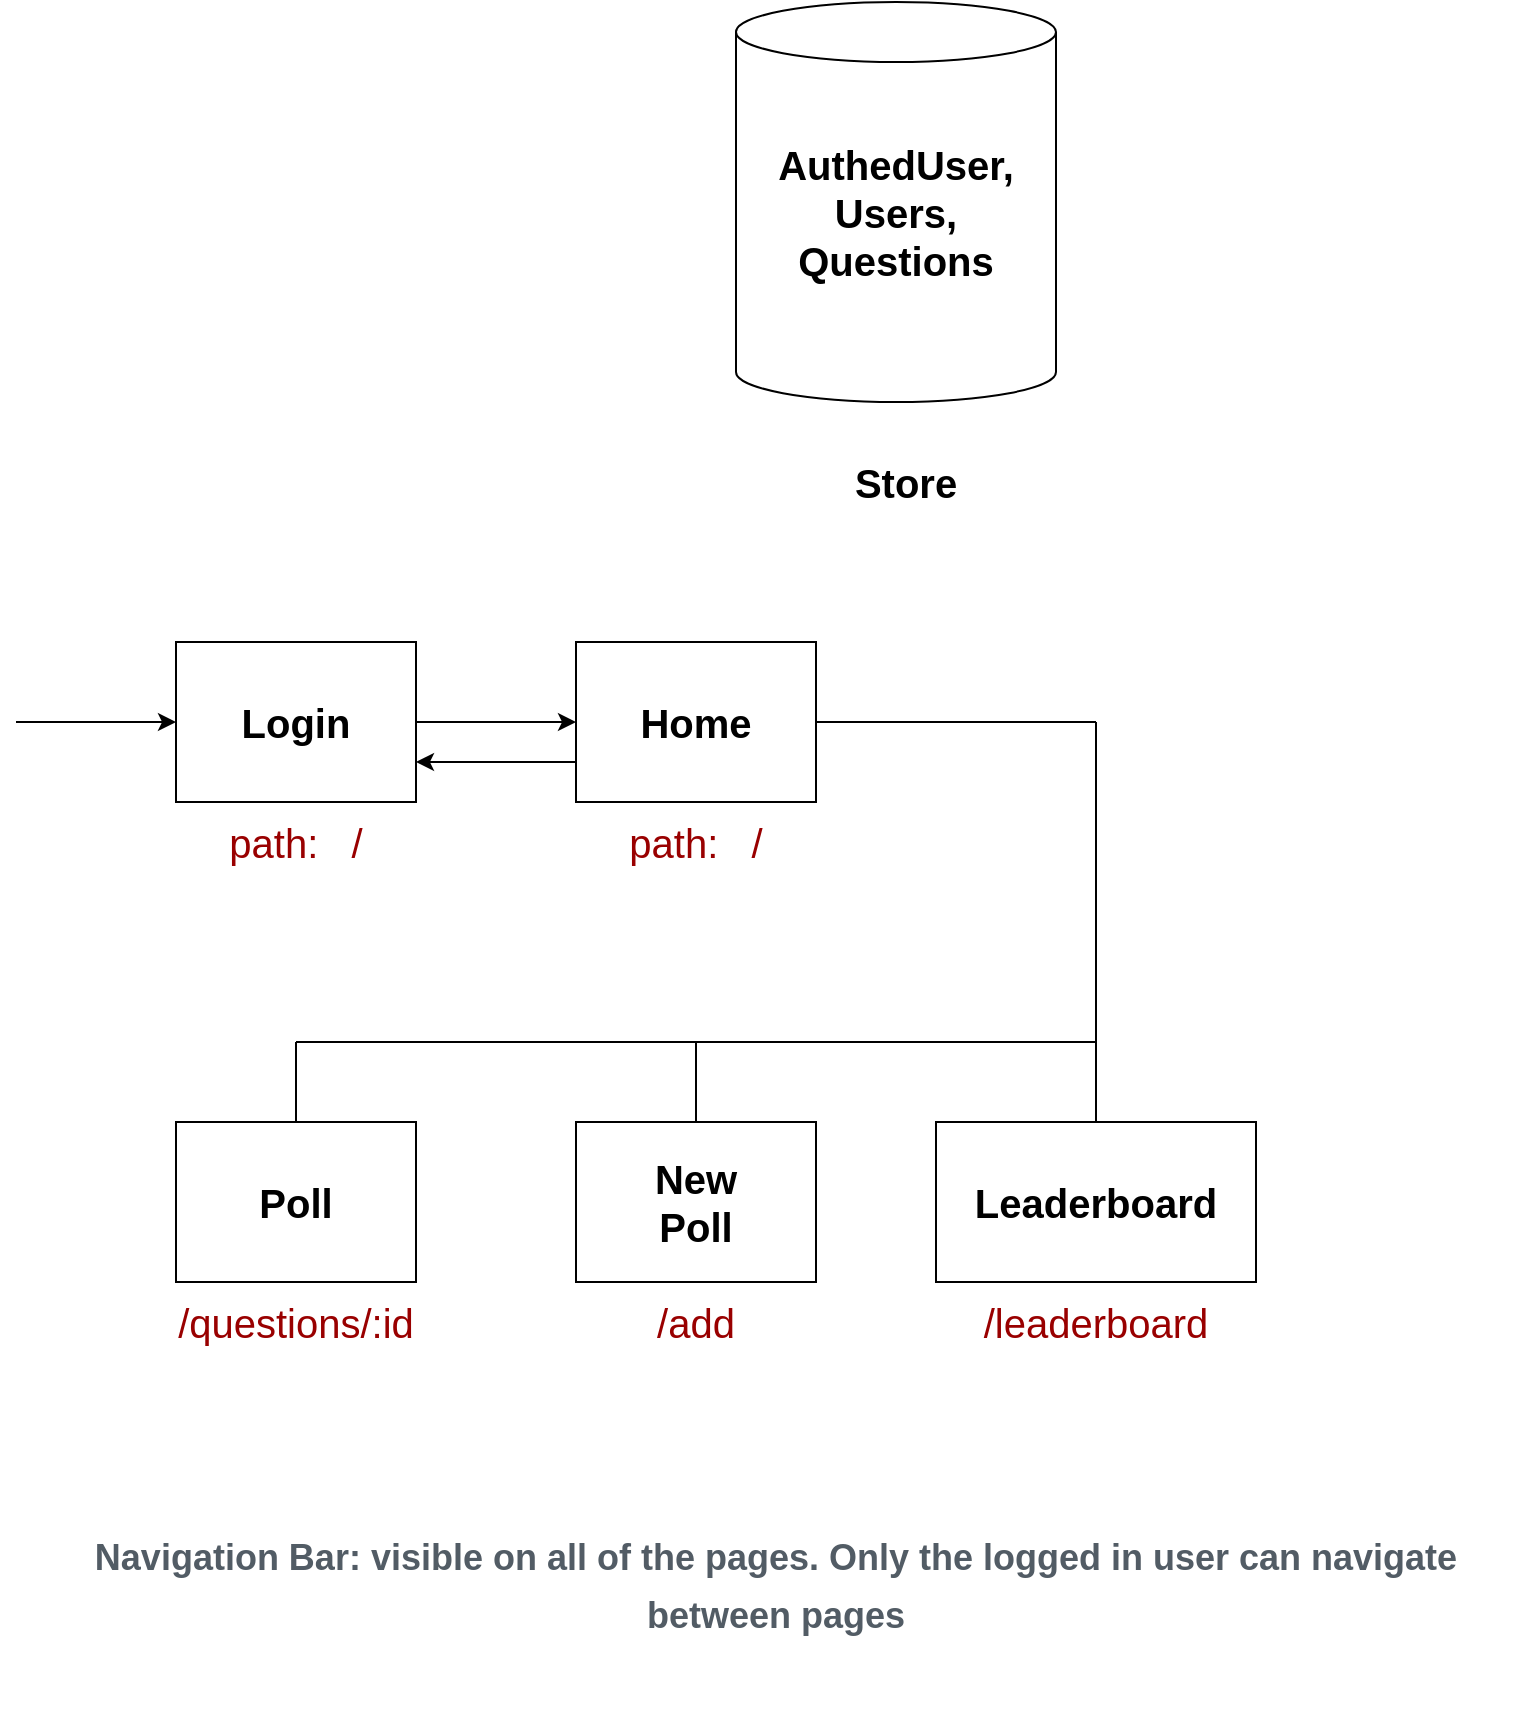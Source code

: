 <mxfile version="15.1.1" type="github">
  <diagram id="kgpKYQtTHZ0yAKxKKP6v" name="Page-1">
    <mxGraphModel dx="868" dy="441" grid="1" gridSize="10" guides="1" tooltips="1" connect="1" arrows="1" fold="1" page="1" pageScale="1" pageWidth="850" pageHeight="1100" math="0" shadow="0">
      <root>
        <mxCell id="0" />
        <mxCell id="1" parent="0" />
        <mxCell id="D2RUkAI-Kd2LK9MKfhUE-1" value="" style="rounded=0;whiteSpace=wrap;html=1;" vertex="1" parent="1">
          <mxGeometry x="120" y="440" width="120" height="80" as="geometry" />
        </mxCell>
        <mxCell id="D2RUkAI-Kd2LK9MKfhUE-2" value="&lt;br&gt;Login&lt;br style=&quot;font-size: 20px&quot;&gt;&lt;span style=&quot;font-size: 20px&quot;&gt;&lt;br style=&quot;font-size: 20px&quot;&gt;&lt;/span&gt;" style="text;html=1;strokeColor=none;fillColor=none;align=center;verticalAlign=middle;whiteSpace=wrap;rounded=0;labelPosition=center;verticalLabelPosition=middle;fontSize=20;fontStyle=1" vertex="1" parent="1">
          <mxGeometry x="120" y="440" width="120" height="80" as="geometry" />
        </mxCell>
        <mxCell id="D2RUkAI-Kd2LK9MKfhUE-3" value="" style="endArrow=classic;html=1;" edge="1" parent="1">
          <mxGeometry width="50" height="50" relative="1" as="geometry">
            <mxPoint x="40" y="480" as="sourcePoint" />
            <mxPoint x="120" y="480" as="targetPoint" />
          </mxGeometry>
        </mxCell>
        <mxCell id="D2RUkAI-Kd2LK9MKfhUE-5" value="&lt;font color=&quot;#990000&quot;&gt;path:&amp;nbsp; &amp;nbsp;/&lt;/font&gt;" style="text;html=1;strokeColor=none;fillColor=none;align=center;verticalAlign=middle;whiteSpace=wrap;rounded=0;fontSize=20;" vertex="1" parent="1">
          <mxGeometry x="120" y="530" width="120" height="20" as="geometry" />
        </mxCell>
        <mxCell id="D2RUkAI-Kd2LK9MKfhUE-6" value="" style="rounded=0;whiteSpace=wrap;html=1;" vertex="1" parent="1">
          <mxGeometry x="320" y="440" width="120" height="80" as="geometry" />
        </mxCell>
        <mxCell id="D2RUkAI-Kd2LK9MKfhUE-7" value="&lt;span style=&quot;font-size: 20px&quot;&gt;Home&lt;br style=&quot;font-size: 20px&quot;&gt;&lt;/span&gt;" style="text;html=1;strokeColor=none;fillColor=none;align=center;verticalAlign=middle;whiteSpace=wrap;rounded=0;labelPosition=center;verticalLabelPosition=middle;fontSize=20;fontStyle=1" vertex="1" parent="1">
          <mxGeometry x="320" y="440" width="120" height="80" as="geometry" />
        </mxCell>
        <mxCell id="D2RUkAI-Kd2LK9MKfhUE-8" value="" style="endArrow=classic;html=1;" edge="1" parent="1">
          <mxGeometry width="50" height="50" relative="1" as="geometry">
            <mxPoint x="240" y="480" as="sourcePoint" />
            <mxPoint x="320" y="480" as="targetPoint" />
          </mxGeometry>
        </mxCell>
        <mxCell id="D2RUkAI-Kd2LK9MKfhUE-9" value="&lt;font color=&quot;#990000&quot;&gt;path:&amp;nbsp; &amp;nbsp;/&lt;/font&gt;" style="text;html=1;strokeColor=none;fillColor=none;align=center;verticalAlign=middle;whiteSpace=wrap;rounded=0;fontSize=20;" vertex="1" parent="1">
          <mxGeometry x="320" y="530" width="120" height="20" as="geometry" />
        </mxCell>
        <mxCell id="D2RUkAI-Kd2LK9MKfhUE-10" value="" style="shape=cylinder3;whiteSpace=wrap;html=1;boundedLbl=1;backgroundOutline=1;size=15;fontSize=20;" vertex="1" parent="1">
          <mxGeometry x="400" y="120" width="160" height="200" as="geometry" />
        </mxCell>
        <mxCell id="D2RUkAI-Kd2LK9MKfhUE-11" value="&lt;span style=&quot;font-size: 20px&quot;&gt;AuthedUser, &lt;br&gt;Users, &lt;br&gt;Questions&lt;br style=&quot;font-size: 20px&quot;&gt;&lt;/span&gt;" style="text;html=1;strokeColor=none;fillColor=none;align=center;verticalAlign=middle;whiteSpace=wrap;rounded=0;labelPosition=center;verticalLabelPosition=middle;fontSize=20;fontStyle=1" vertex="1" parent="1">
          <mxGeometry x="400" y="150" width="160" height="150" as="geometry" />
        </mxCell>
        <mxCell id="D2RUkAI-Kd2LK9MKfhUE-12" value="" style="rounded=0;whiteSpace=wrap;html=1;" vertex="1" parent="1">
          <mxGeometry x="500" y="680" width="160" height="80" as="geometry" />
        </mxCell>
        <mxCell id="D2RUkAI-Kd2LK9MKfhUE-13" value="&lt;span style=&quot;font-size: 20px&quot;&gt;Leaderboard&lt;br style=&quot;font-size: 20px&quot;&gt;&lt;/span&gt;" style="text;html=1;strokeColor=none;fillColor=none;align=center;verticalAlign=middle;whiteSpace=wrap;rounded=0;labelPosition=center;verticalLabelPosition=middle;fontSize=20;fontStyle=1" vertex="1" parent="1">
          <mxGeometry x="535" y="680" width="90" height="80" as="geometry" />
        </mxCell>
        <mxCell id="D2RUkAI-Kd2LK9MKfhUE-14" value="&lt;font color=&quot;#990000&quot;&gt;/leaderboard&lt;/font&gt;" style="text;html=1;strokeColor=none;fillColor=none;align=center;verticalAlign=middle;whiteSpace=wrap;rounded=0;fontSize=20;" vertex="1" parent="1">
          <mxGeometry x="520" y="770" width="120" height="20" as="geometry" />
        </mxCell>
        <mxCell id="D2RUkAI-Kd2LK9MKfhUE-15" value="" style="rounded=0;whiteSpace=wrap;html=1;" vertex="1" parent="1">
          <mxGeometry x="320" y="680" width="120" height="80" as="geometry" />
        </mxCell>
        <mxCell id="D2RUkAI-Kd2LK9MKfhUE-16" value="&lt;span style=&quot;font-size: 20px&quot;&gt;New&lt;br&gt;Poll&lt;br style=&quot;font-size: 20px&quot;&gt;&lt;/span&gt;" style="text;html=1;strokeColor=none;fillColor=none;align=center;verticalAlign=middle;whiteSpace=wrap;rounded=0;labelPosition=center;verticalLabelPosition=middle;fontSize=20;fontStyle=1" vertex="1" parent="1">
          <mxGeometry x="320" y="680" width="120" height="80" as="geometry" />
        </mxCell>
        <mxCell id="D2RUkAI-Kd2LK9MKfhUE-17" value="&lt;font color=&quot;#990000&quot;&gt;/add&lt;/font&gt;" style="text;html=1;strokeColor=none;fillColor=none;align=center;verticalAlign=middle;whiteSpace=wrap;rounded=0;fontSize=20;" vertex="1" parent="1">
          <mxGeometry x="320" y="770" width="120" height="20" as="geometry" />
        </mxCell>
        <mxCell id="D2RUkAI-Kd2LK9MKfhUE-18" value="" style="rounded=0;whiteSpace=wrap;html=1;" vertex="1" parent="1">
          <mxGeometry x="120" y="680" width="120" height="80" as="geometry" />
        </mxCell>
        <mxCell id="D2RUkAI-Kd2LK9MKfhUE-19" value="&lt;span style=&quot;font-size: 20px&quot;&gt;Poll&lt;br style=&quot;font-size: 20px&quot;&gt;&lt;/span&gt;" style="text;html=1;strokeColor=none;fillColor=none;align=center;verticalAlign=middle;whiteSpace=wrap;rounded=0;labelPosition=center;verticalLabelPosition=middle;fontSize=20;fontStyle=1" vertex="1" parent="1">
          <mxGeometry x="120" y="680" width="120" height="80" as="geometry" />
        </mxCell>
        <mxCell id="D2RUkAI-Kd2LK9MKfhUE-20" value="&lt;font color=&quot;#990000&quot;&gt;/questions/:id&lt;/font&gt;" style="text;html=1;strokeColor=none;fillColor=none;align=center;verticalAlign=middle;whiteSpace=wrap;rounded=0;fontSize=20;" vertex="1" parent="1">
          <mxGeometry x="120" y="770" width="120" height="20" as="geometry" />
        </mxCell>
        <mxCell id="D2RUkAI-Kd2LK9MKfhUE-21" value="" style="endArrow=none;html=1;fontSize=20;exitX=1;exitY=0.5;exitDx=0;exitDy=0;" edge="1" parent="1" source="D2RUkAI-Kd2LK9MKfhUE-7">
          <mxGeometry width="50" height="50" relative="1" as="geometry">
            <mxPoint x="410" y="650" as="sourcePoint" />
            <mxPoint x="580" y="480" as="targetPoint" />
          </mxGeometry>
        </mxCell>
        <mxCell id="D2RUkAI-Kd2LK9MKfhUE-23" value="" style="endArrow=none;html=1;fontSize=20;exitX=0.5;exitY=0;exitDx=0;exitDy=0;" edge="1" parent="1" source="D2RUkAI-Kd2LK9MKfhUE-13">
          <mxGeometry width="50" height="50" relative="1" as="geometry">
            <mxPoint x="420" y="650" as="sourcePoint" />
            <mxPoint x="580" y="480" as="targetPoint" />
            <Array as="points">
              <mxPoint x="580" y="580" />
            </Array>
          </mxGeometry>
        </mxCell>
        <mxCell id="D2RUkAI-Kd2LK9MKfhUE-24" value="" style="endArrow=none;html=1;fontSize=20;" edge="1" parent="1">
          <mxGeometry width="50" height="50" relative="1" as="geometry">
            <mxPoint x="180" y="640" as="sourcePoint" />
            <mxPoint x="580" y="640" as="targetPoint" />
          </mxGeometry>
        </mxCell>
        <mxCell id="D2RUkAI-Kd2LK9MKfhUE-25" value="" style="endArrow=none;html=1;fontSize=20;exitX=0.5;exitY=0;exitDx=0;exitDy=0;" edge="1" parent="1" source="D2RUkAI-Kd2LK9MKfhUE-19">
          <mxGeometry width="50" height="50" relative="1" as="geometry">
            <mxPoint x="420" y="650" as="sourcePoint" />
            <mxPoint x="180" y="640" as="targetPoint" />
          </mxGeometry>
        </mxCell>
        <mxCell id="D2RUkAI-Kd2LK9MKfhUE-26" value="" style="endArrow=none;html=1;fontSize=20;exitX=0.5;exitY=0;exitDx=0;exitDy=0;" edge="1" parent="1" source="D2RUkAI-Kd2LK9MKfhUE-16">
          <mxGeometry width="50" height="50" relative="1" as="geometry">
            <mxPoint x="420" y="650" as="sourcePoint" />
            <mxPoint x="380" y="640" as="targetPoint" />
          </mxGeometry>
        </mxCell>
        <mxCell id="D2RUkAI-Kd2LK9MKfhUE-27" value="" style="endArrow=classic;html=1;fontSize=20;entryX=1;entryY=0.75;entryDx=0;entryDy=0;exitX=0;exitY=0.75;exitDx=0;exitDy=0;" edge="1" parent="1" source="D2RUkAI-Kd2LK9MKfhUE-7" target="D2RUkAI-Kd2LK9MKfhUE-2">
          <mxGeometry width="50" height="50" relative="1" as="geometry">
            <mxPoint x="420" y="660" as="sourcePoint" />
            <mxPoint x="470" y="610" as="targetPoint" />
          </mxGeometry>
        </mxCell>
        <mxCell id="D2RUkAI-Kd2LK9MKfhUE-28" value="Store&lt;span style=&quot;font-size: 20px&quot;&gt;&lt;br style=&quot;font-size: 20px&quot;&gt;&lt;/span&gt;" style="text;html=1;strokeColor=none;fillColor=none;align=center;verticalAlign=middle;whiteSpace=wrap;rounded=0;labelPosition=center;verticalLabelPosition=middle;fontSize=20;fontStyle=1" vertex="1" parent="1">
          <mxGeometry x="425" y="320" width="120" height="80" as="geometry" />
        </mxCell>
        <mxCell id="D2RUkAI-Kd2LK9MKfhUE-29" value="&lt;p style=&quot;box-sizing: border-box ; margin: 0px 0px 15px ; font-size: 18px ; padding: 18px 30px ; line-height: 1.6 ; color: rgb(82 , 92 , 101)&quot;&gt;Navigation Bar: visible on all of the pages. Only t&lt;span&gt;he logged in user can navigate between pages&lt;/span&gt;&lt;/p&gt;" style="text;html=1;strokeColor=none;fillColor=none;align=center;verticalAlign=middle;whiteSpace=wrap;rounded=0;labelPosition=center;verticalLabelPosition=middle;fontSize=20;fontStyle=1" vertex="1" parent="1">
          <mxGeometry x="40" y="880" width="760" height="80" as="geometry" />
        </mxCell>
      </root>
    </mxGraphModel>
  </diagram>
</mxfile>
